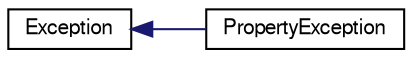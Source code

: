 digraph G
{
  edge [fontname="FreeSans",fontsize="10",labelfontname="FreeSans",labelfontsize="10"];
  node [fontname="FreeSans",fontsize="10",shape=record];
  rankdir="LR";
  Node1 [label="Exception",height=0.2,width=0.4,color="black", fillcolor="white", style="filled",URL="$class_exception.html"];
  Node1 -> Node2 [dir="back",color="midnightblue",fontsize="10",style="solid",fontname="FreeSans"];
  Node2 [label="PropertyException",height=0.2,width=0.4,color="black", fillcolor="white", style="filled",URL="$classorg_1_1octave_1_1graphics_1_1_property_exception.html"];
}
